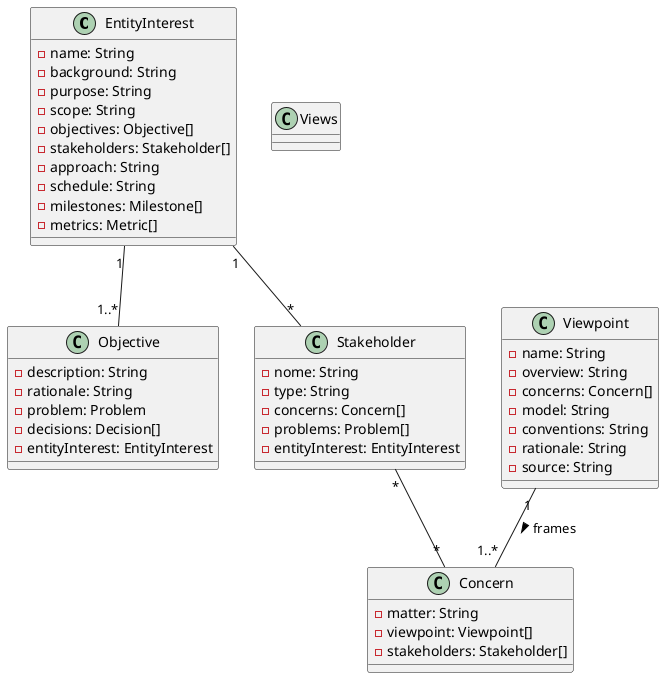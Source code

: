 @startuml

class EntityInterest {
    - name: String
    - background: String
    - purpose: String
    - scope: String
    - objectives: Objective[]
    - stakeholders: Stakeholder[]
    - approach: String
    - schedule: String
    - milestones: Milestone[]
    - metrics: Metric[]
}

class Objective {
    - description: String
    - rationale: String
    - problem: Problem
    - decisions: Decision[]
    - entityInterest: EntityInterest
}

class Viewpoint {
    - name: String
    - overview: String
    - concerns: Concern[]
    - model: String
    - conventions: String
    - rationale: String
    - source: String
}

class Concern {
    - matter: String
    - viewpoint: Viewpoint[]
    - stakeholders: Stakeholder[]
}

class Stakeholder {
    - nome: String
    - type: String
    - concerns: Concern[]
    - problems: Problem[]
    - entityInterest: EntityInterest
}

class Views {}

EntityInterest "1" -- "1..*" Objective
EntityInterest "1" -- "*" Stakeholder
Viewpoint "1" -- "1..*" Concern : > frames
Stakeholder "*" -- "*" Concern

@enduml